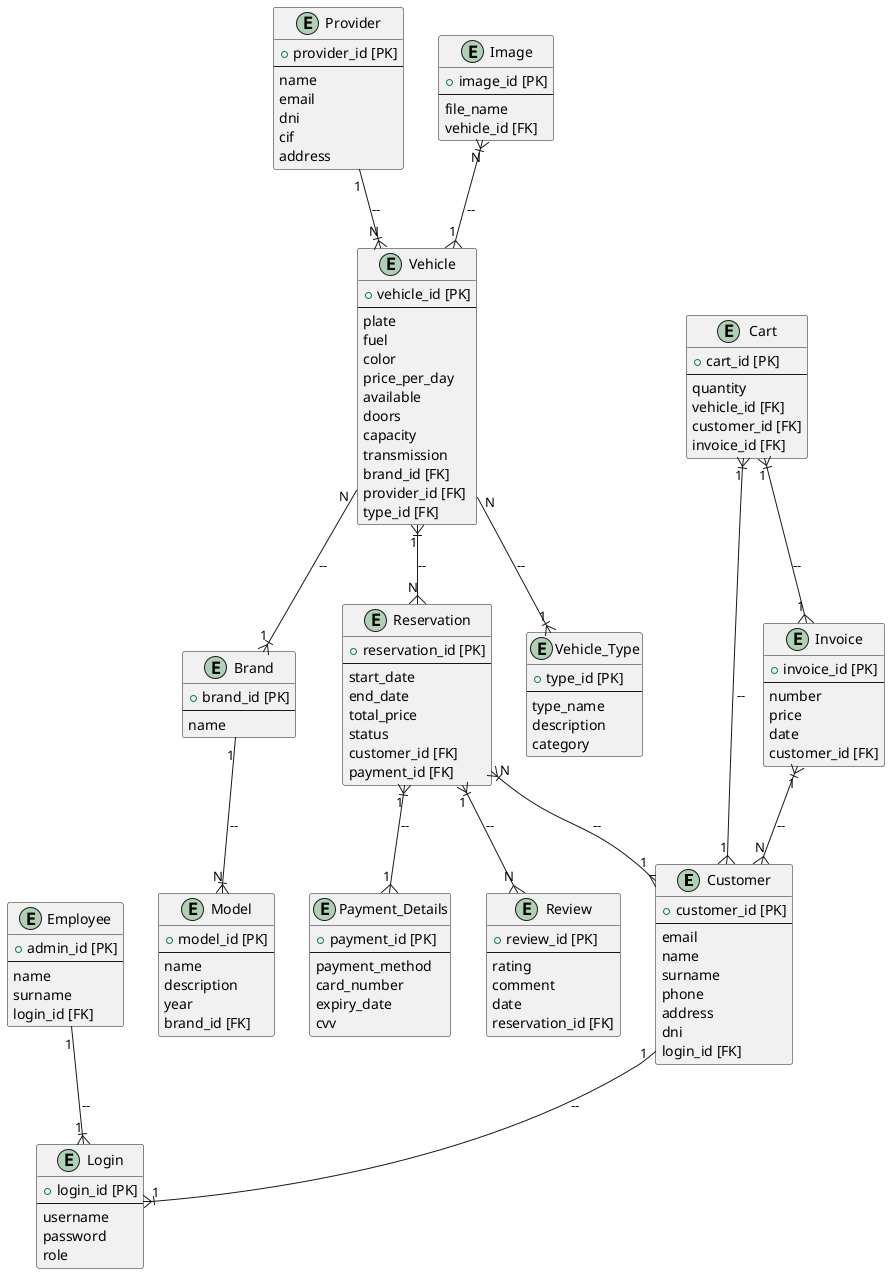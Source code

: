 @startuml LegacyMotorsModel_ER

entity "Customer" {
  + customer_id [PK]
  --
  email
  name
  surname
  phone
  address
  dni
  login_id [FK]
}

entity "Employee" {
  + admin_id [PK]
  --
  name
  surname
  login_id [FK]
}

entity "Provider" {
  + provider_id [PK]
  --
  name
  email
  dni
  cif
  address
}

entity "Login" {
  + login_id [PK]
  --
  username
  password
  role
}

entity "Vehicle" {
  + vehicle_id [PK]
  --
  plate
  fuel
  color
  price_per_day
  available
  doors
  capacity
  transmission
  brand_id [FK]
  provider_id [FK]
  type_id [FK]
}

entity "Brand" {
  + brand_id [PK]
  --
  name
}

entity "Model" {
  + model_id [PK]
  --
  name
  description
  year
  brand_id [FK]
}

entity "Reservation" {
  + reservation_id [PK]
  --
  start_date
  end_date
  total_price
  status
  customer_id [FK]
  payment_id [FK]
}

entity "Payment_Details" {
  + payment_id [PK]
  --
  payment_method
  card_number
  expiry_date
  cvv
}

entity "Review" {
  + review_id [PK]
  --
  rating
  comment
  date
  reservation_id [FK]
}

entity "Vehicle_Type" {
  + type_id [PK]
  --
  type_name
  description
  category
}

entity "Cart" {
  + cart_id [PK]
  --
  quantity
  vehicle_id [FK]
  customer_id [FK]
  invoice_id [FK]
}

entity "Image" {
  + image_id [PK]
  --
  file_name
  vehicle_id [FK]
}

entity "Invoice" {
  + invoice_id [PK]
  --
  number
  price
  date
  customer_id [FK]
}

Customer --|{ Login : "1" -- "1"
Employee --|{ Login : "1" -- "1"
Provider --|{ Vehicle : "1" -- "N"
Vehicle --|{ Brand : "N" -- "1"
Brand --|{ Model : "1" -- "N"
Vehicle --|{ Vehicle_Type : "N" -- "1"
Reservation }|--{ Customer : "N" -- "1"
Reservation }|--{ Payment_Details : "1" -- "1"
Reservation }|--{ Review : "1" -- "N"
Cart }|--{ Customer : "1" -- "1"
Cart }|--{ Invoice : "1" -- "1"
Vehicle }|--{ Reservation : "1" -- "N"
Image }|--{ Vehicle : "N" -- "1"
Invoice }|--{ Customer : "1" -- "N"

@enduml
